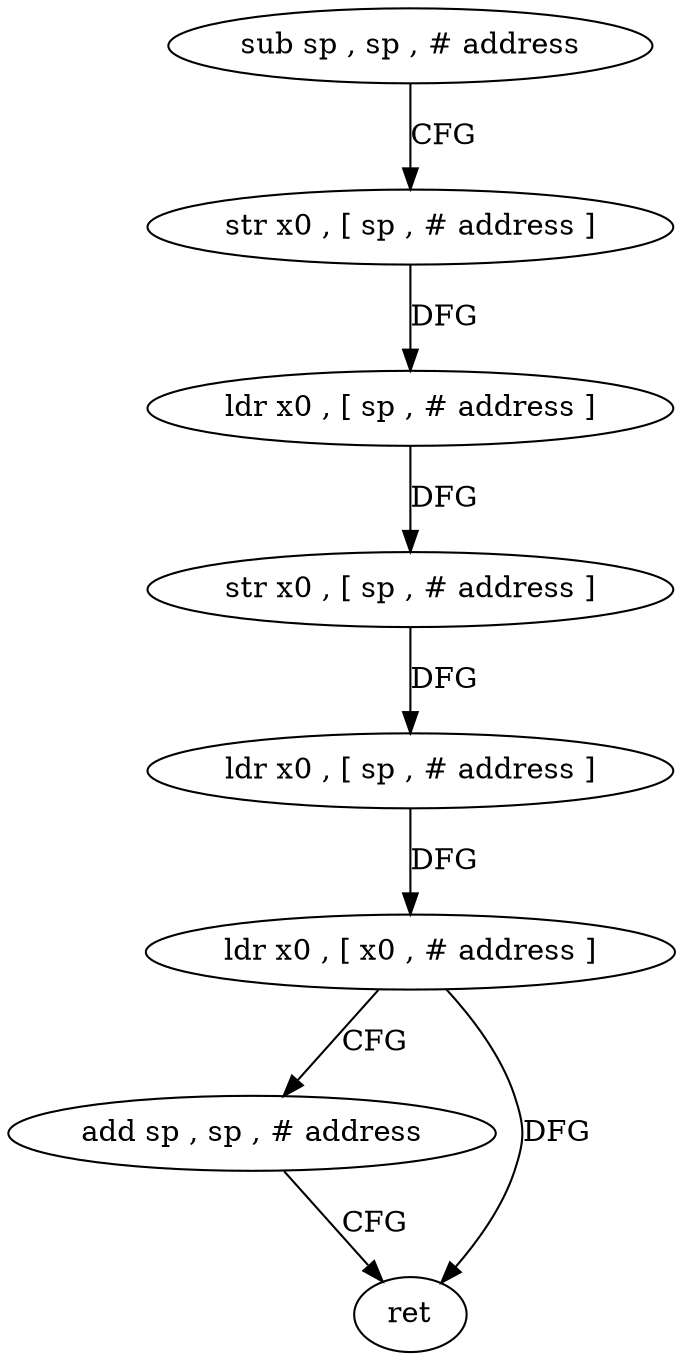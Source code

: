 digraph "func" {
"150808" [label = "sub sp , sp , # address" ]
"150812" [label = "str x0 , [ sp , # address ]" ]
"150816" [label = "ldr x0 , [ sp , # address ]" ]
"150820" [label = "str x0 , [ sp , # address ]" ]
"150824" [label = "ldr x0 , [ sp , # address ]" ]
"150828" [label = "ldr x0 , [ x0 , # address ]" ]
"150832" [label = "add sp , sp , # address" ]
"150836" [label = "ret" ]
"150808" -> "150812" [ label = "CFG" ]
"150812" -> "150816" [ label = "DFG" ]
"150816" -> "150820" [ label = "DFG" ]
"150820" -> "150824" [ label = "DFG" ]
"150824" -> "150828" [ label = "DFG" ]
"150828" -> "150832" [ label = "CFG" ]
"150828" -> "150836" [ label = "DFG" ]
"150832" -> "150836" [ label = "CFG" ]
}
